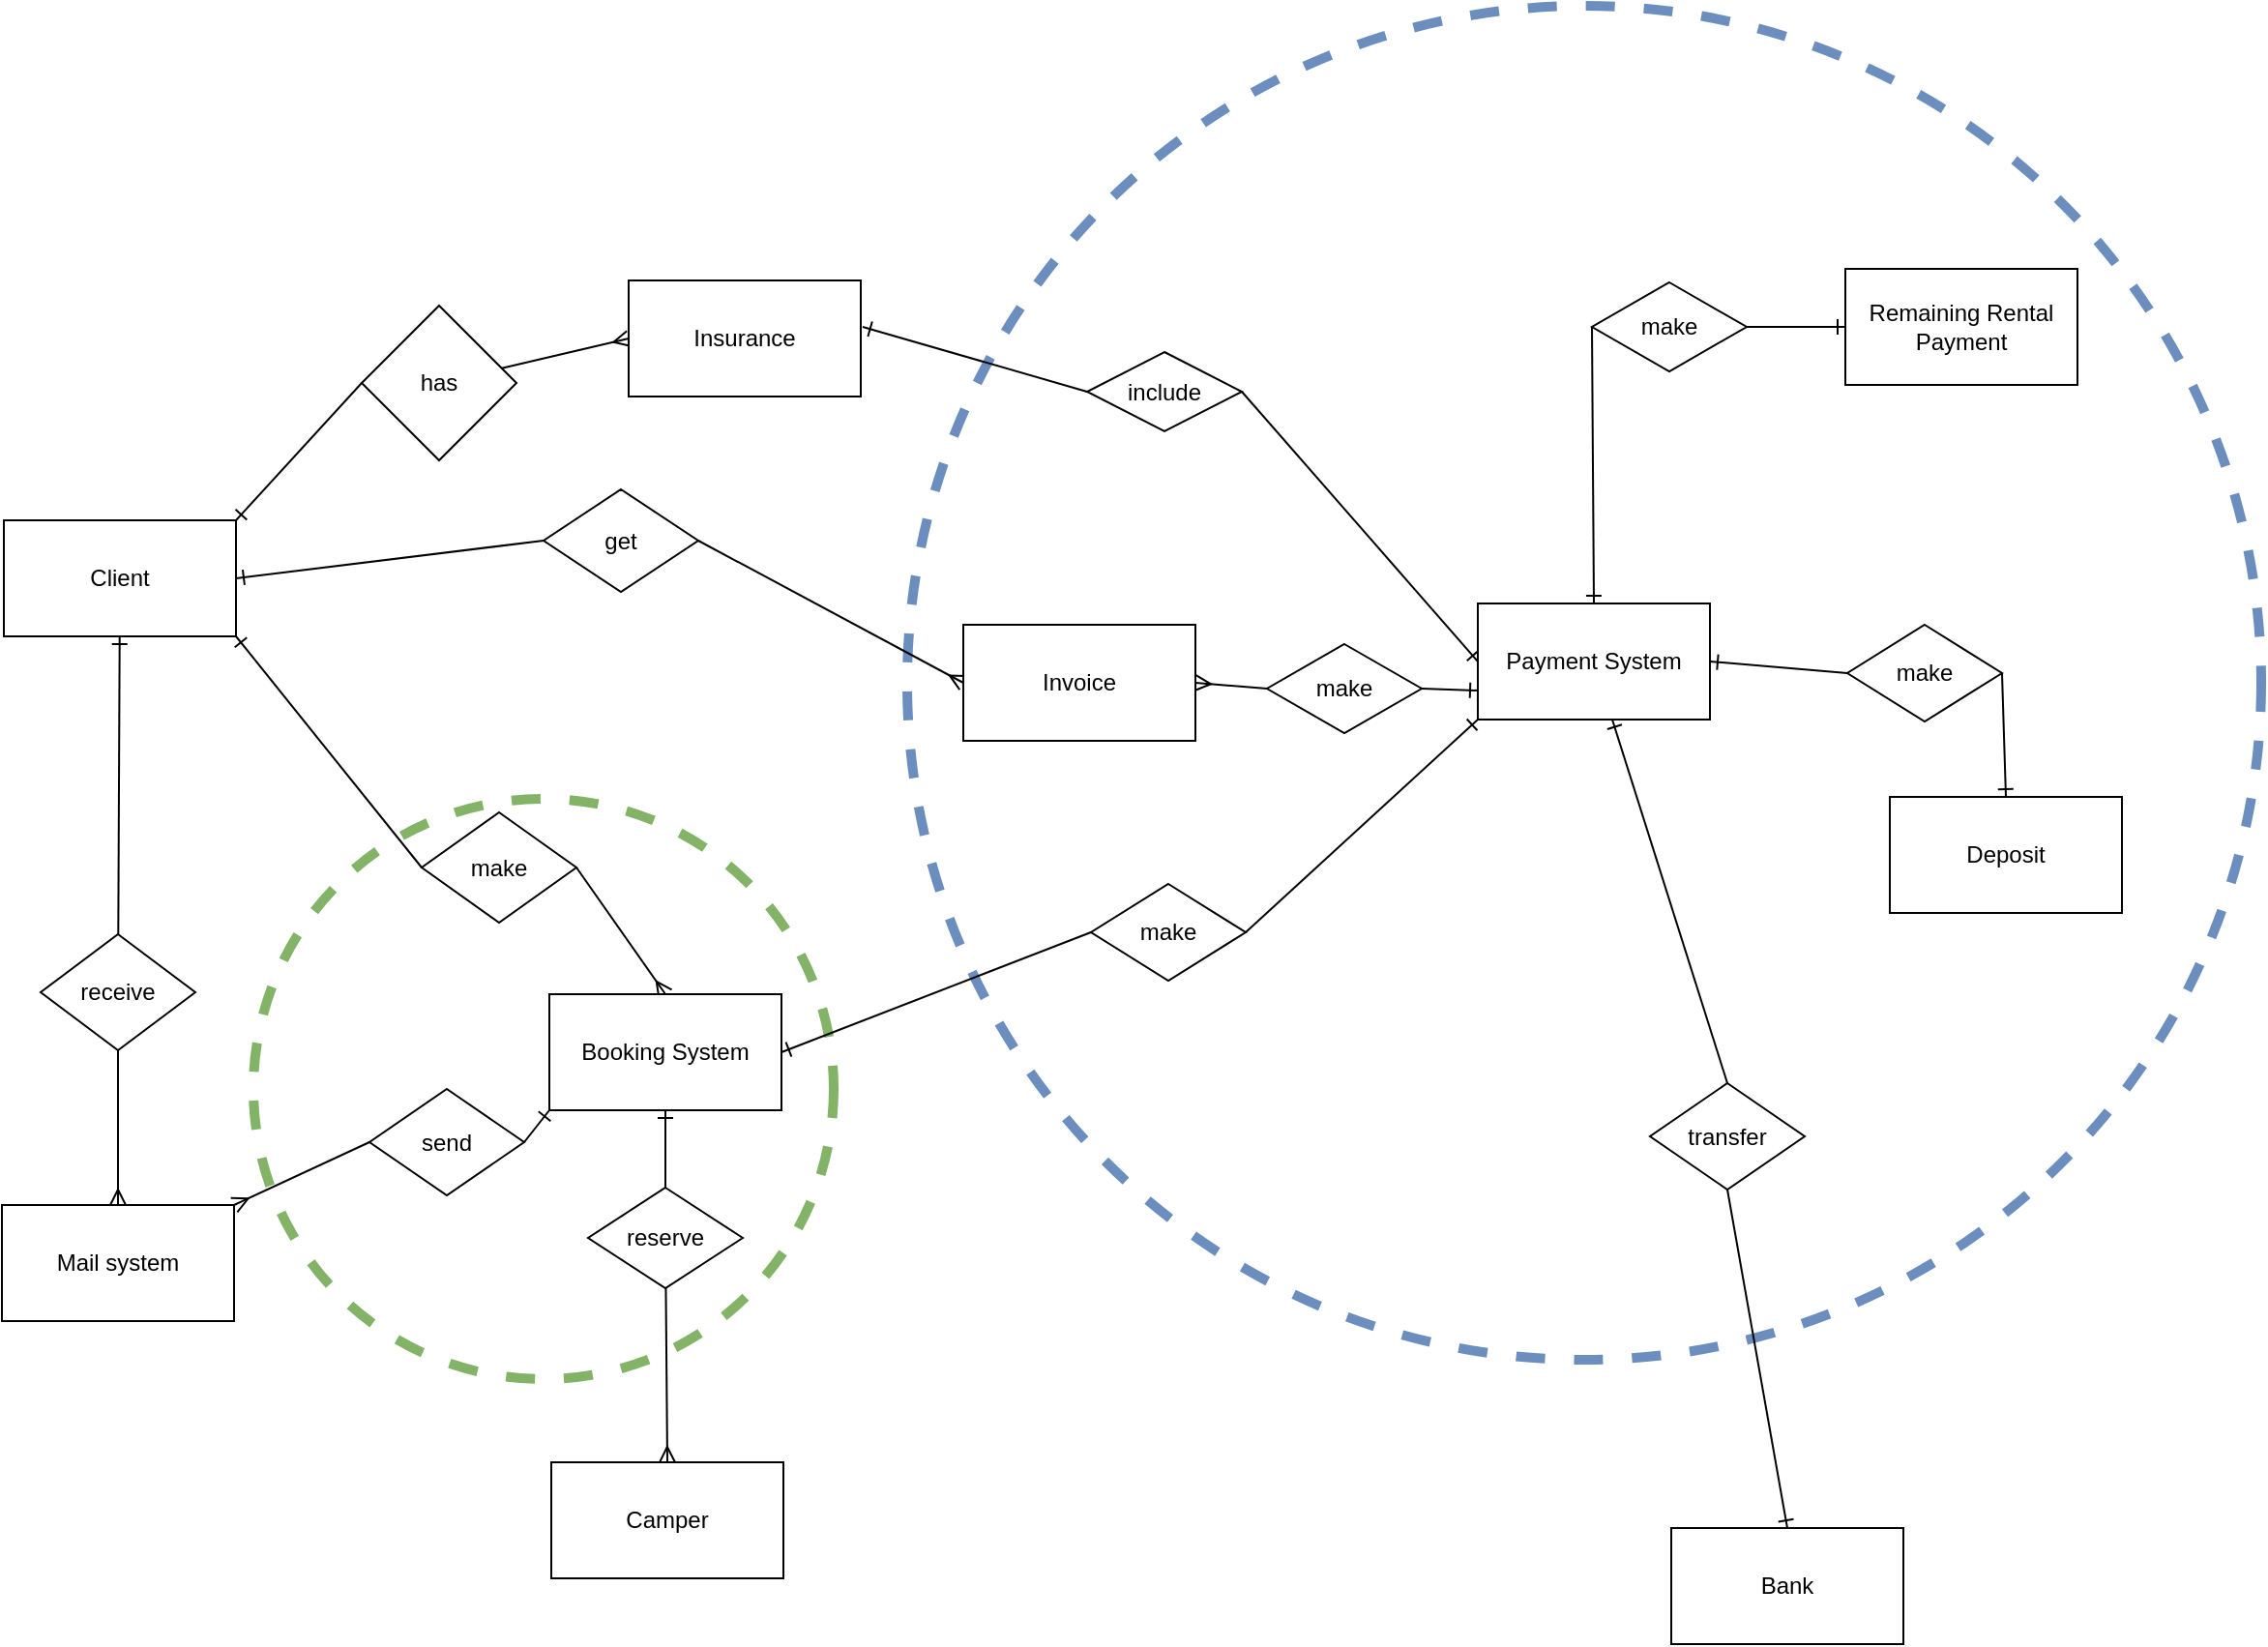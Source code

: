 <mxfile version="13.7.9" type="embed" pages="2"><diagram id="yeD6IXACktP5UXALGS6s" name="ER"><mxGraphModel dx="1158" dy="1937" grid="0" gridSize="10" guides="0" tooltips="1" connect="1" arrows="1" fold="1" page="1" pageScale="1" pageWidth="1920" pageHeight="1200" math="0" shadow="0"><root><mxCell id="pAx6MIiJs9md1RZ7_73a-0"/><mxCell id="pAx6MIiJs9md1RZ7_73a-1" parent="pAx6MIiJs9md1RZ7_73a-0"/><mxCell id="leDvjswxinIUU42oQIF3-1" value="" style="ellipse;whiteSpace=wrap;html=1;aspect=fixed;strokeColor=#6c8ebf;fillColor=none;dashed=1;strokeWidth=5;" parent="pAx6MIiJs9md1RZ7_73a-1" vertex="1"><mxGeometry x="811" y="-1035" width="700" height="700" as="geometry"/></mxCell><mxCell id="leDvjswxinIUU42oQIF3-2" value="" style="ellipse;whiteSpace=wrap;html=1;aspect=fixed;dashed=1;strokeWidth=5;strokeColor=#82b366;fillColor=none;" parent="pAx6MIiJs9md1RZ7_73a-1" vertex="1"><mxGeometry x="473" y="-625" width="300" height="300" as="geometry"/></mxCell><mxCell id="yd_UDoEApeNAMP6L8CoY-0" style="edgeStyle=none;rounded=0;orthogonalLoop=1;jettySize=auto;html=1;entryX=0;entryY=0.5;entryDx=0;entryDy=0;startArrow=ERone;startFill=0;endArrow=none;endFill=0;exitX=1;exitY=1;exitDx=0;exitDy=0;" parent="pAx6MIiJs9md1RZ7_73a-1" source="syMxJS4I7-vvspAqpIxT-1" target="pAx6MIiJs9md1RZ7_73a-3" edge="1"><mxGeometry relative="1" as="geometry"><mxPoint x="421.04" y="-707.96" as="sourcePoint"/></mxGeometry></mxCell><mxCell id="yd_UDoEApeNAMP6L8CoY-1" style="edgeStyle=none;rounded=0;orthogonalLoop=1;jettySize=auto;html=1;entryX=0.5;entryY=0;entryDx=0;entryDy=0;endArrow=ERmany;endFill=0;exitX=1;exitY=0.5;exitDx=0;exitDy=0;" parent="pAx6MIiJs9md1RZ7_73a-1" source="pAx6MIiJs9md1RZ7_73a-3" target="syMxJS4I7-vvspAqpIxT-4" edge="1"><mxGeometry relative="1" as="geometry"><mxPoint x="613" y="-495" as="targetPoint"/></mxGeometry></mxCell><mxCell id="pAx6MIiJs9md1RZ7_73a-3" value="make" style="rhombus;whiteSpace=wrap;html=1;" parent="pAx6MIiJs9md1RZ7_73a-1" vertex="1"><mxGeometry x="560" y="-618" width="80" height="57" as="geometry"/></mxCell><mxCell id="TUiUpgwA9mb-X04-EVIy-0" style="edgeStyle=none;rounded=0;orthogonalLoop=1;jettySize=auto;html=1;entryX=0;entryY=0.5;entryDx=0;entryDy=0;startArrow=ERone;startFill=0;endArrow=none;endFill=0;exitX=1;exitY=0.5;exitDx=0;exitDy=0;" parent="pAx6MIiJs9md1RZ7_73a-1" source="syMxJS4I7-vvspAqpIxT-4" target="Ef_ZK3-HvVP1Qj2Gm39t-0" edge="1"><mxGeometry relative="1" as="geometry"><mxPoint x="731.126" y="-504.918" as="sourcePoint"/></mxGeometry></mxCell><mxCell id="cOnySKGzXaCLTlc3LaJJ-8" value="" style="edgeStyle=none;rounded=0;orthogonalLoop=1;jettySize=auto;html=1;startArrow=ERone;startFill=0;endArrow=none;endFill=0;" parent="pAx6MIiJs9md1RZ7_73a-1" source="syMxJS4I7-vvspAqpIxT-4" target="cOnySKGzXaCLTlc3LaJJ-7" edge="1"><mxGeometry relative="1" as="geometry"><mxPoint x="673" y="-455" as="sourcePoint"/></mxGeometry></mxCell><mxCell id="1bRgtQcLL5dLRBGIEbU9-1" value="" style="edgeStyle=none;rounded=0;orthogonalLoop=1;jettySize=auto;html=1;startArrow=none;startFill=0;endArrow=ERone;endFill=0;entryX=0;entryY=1;entryDx=0;entryDy=0;exitX=1;exitY=0.5;exitDx=0;exitDy=0;" parent="pAx6MIiJs9md1RZ7_73a-1" source="Ef_ZK3-HvVP1Qj2Gm39t-0" target="syMxJS4I7-vvspAqpIxT-8" edge="1"><mxGeometry relative="1" as="geometry"><mxPoint x="1153.255" y="-622.635" as="targetPoint"/></mxGeometry></mxCell><mxCell id="Ef_ZK3-HvVP1Qj2Gm39t-0" value="make" style="rhombus;whiteSpace=wrap;html=1;" parent="pAx6MIiJs9md1RZ7_73a-1" vertex="1"><mxGeometry x="906" y="-581" width="80" height="50" as="geometry"/></mxCell><mxCell id="cOnySKGzXaCLTlc3LaJJ-23" style="rounded=0;orthogonalLoop=1;jettySize=auto;html=1;entryX=0;entryY=0.5;entryDx=0;entryDy=0;startArrow=ERone;startFill=0;endArrow=none;endFill=0;exitX=1;exitY=0;exitDx=0;exitDy=0;" parent="pAx6MIiJs9md1RZ7_73a-1" source="syMxJS4I7-vvspAqpIxT-1" target="cOnySKGzXaCLTlc3LaJJ-14" edge="1"><mxGeometry relative="1" as="geometry"><mxPoint x="425.938" y="-772.939" as="sourcePoint"/></mxGeometry></mxCell><mxCell id="cOnySKGzXaCLTlc3LaJJ-9" value="" style="edgeStyle=none;rounded=0;orthogonalLoop=1;jettySize=auto;html=1;endArrow=ERmany;endFill=0;entryX=0.5;entryY=0;entryDx=0;entryDy=0;" parent="pAx6MIiJs9md1RZ7_73a-1" source="cOnySKGzXaCLTlc3LaJJ-7" target="syMxJS4I7-vvspAqpIxT-3" edge="1"><mxGeometry relative="1" as="geometry"><mxPoint x="673" y="-295" as="targetPoint"/></mxGeometry></mxCell><mxCell id="cOnySKGzXaCLTlc3LaJJ-7" value="reserve" style="rhombus;whiteSpace=wrap;html=1;" parent="pAx6MIiJs9md1RZ7_73a-1" vertex="1"><mxGeometry x="646" y="-424" width="80" height="52" as="geometry"/></mxCell><mxCell id="cOnySKGzXaCLTlc3LaJJ-17" value="" style="edgeStyle=none;rounded=0;orthogonalLoop=1;jettySize=auto;html=1;endArrow=ERmany;endFill=0;entryX=0;entryY=0.5;entryDx=0;entryDy=0;" parent="pAx6MIiJs9md1RZ7_73a-1" source="cOnySKGzXaCLTlc3LaJJ-14" target="syMxJS4I7-vvspAqpIxT-5" edge="1"><mxGeometry relative="1" as="geometry"><mxPoint x="668.499" y="-855.114" as="targetPoint"/></mxGeometry></mxCell><mxCell id="cOnySKGzXaCLTlc3LaJJ-14" value="has" style="rhombus;whiteSpace=wrap;html=1;" parent="pAx6MIiJs9md1RZ7_73a-1" vertex="1"><mxGeometry x="529" y="-880" width="80" height="80" as="geometry"/></mxCell><mxCell id="cOnySKGzXaCLTlc3LaJJ-31" value="" style="edgeStyle=none;rounded=0;orthogonalLoop=1;jettySize=auto;html=1;endArrow=ERone;endFill=0;entryX=0.5;entryY=0;entryDx=0;entryDy=0;exitX=0.5;exitY=1;exitDx=0;exitDy=0;" parent="pAx6MIiJs9md1RZ7_73a-1" source="cOnySKGzXaCLTlc3LaJJ-28" target="syMxJS4I7-vvspAqpIxT-6" edge="1"><mxGeometry relative="1" as="geometry"><mxPoint x="1270.999" y="-258.727" as="targetPoint"/></mxGeometry></mxCell><mxCell id="cOnySKGzXaCLTlc3LaJJ-28" value="transfer" style="rhombus;whiteSpace=wrap;html=1;" parent="pAx6MIiJs9md1RZ7_73a-1" vertex="1"><mxGeometry x="1195" y="-478" width="80" height="55" as="geometry"/></mxCell><mxCell id="cOnySKGzXaCLTlc3LaJJ-34" style="edgeStyle=none;rounded=0;orthogonalLoop=1;jettySize=auto;html=1;entryX=1.008;entryY=0.4;entryDx=0;entryDy=0;endArrow=ERone;endFill=0;startArrow=none;entryPerimeter=0;exitX=0;exitY=0.5;exitDx=0;exitDy=0;" parent="pAx6MIiJs9md1RZ7_73a-1" source="cOnySKGzXaCLTlc3LaJJ-32" target="syMxJS4I7-vvspAqpIxT-5" edge="1"><mxGeometry relative="1" as="geometry"><mxPoint x="787" y="-864" as="targetPoint"/></mxGeometry></mxCell><mxCell id="cOnySKGzXaCLTlc3LaJJ-32" value="include" style="rhombus;whiteSpace=wrap;html=1;" parent="pAx6MIiJs9md1RZ7_73a-1" vertex="1"><mxGeometry x="904" y="-856" width="80" height="41" as="geometry"/></mxCell><mxCell id="1bRgtQcLL5dLRBGIEbU9-3" value="" style="edgeStyle=none;rounded=0;orthogonalLoop=1;jettySize=auto;html=1;startArrow=ERone;startFill=0;endArrow=none;endFill=0;exitX=0.5;exitY=0;exitDx=0;exitDy=0;entryX=0;entryY=0.5;entryDx=0;entryDy=0;" parent="pAx6MIiJs9md1RZ7_73a-1" source="syMxJS4I7-vvspAqpIxT-8" target="1bRgtQcLL5dLRBGIEbU9-2" edge="1"><mxGeometry relative="1" as="geometry"><mxPoint x="1216.93" y="-683.907" as="sourcePoint"/></mxGeometry></mxCell><mxCell id="1bRgtQcLL5dLRBGIEbU9-5" style="edgeStyle=none;rounded=0;orthogonalLoop=1;jettySize=auto;html=1;entryX=1;entryY=0.5;entryDx=0;entryDy=0;startArrow=ERone;startFill=0;endArrow=none;endFill=0;exitX=0;exitY=0.5;exitDx=0;exitDy=0;" parent="pAx6MIiJs9md1RZ7_73a-1" source="syMxJS4I7-vvspAqpIxT-8" target="cOnySKGzXaCLTlc3LaJJ-32" edge="1"><mxGeometry relative="1" as="geometry"><mxPoint x="1155.482" y="-669.423" as="sourcePoint"/></mxGeometry></mxCell><mxCell id="1bRgtQcLL5dLRBGIEbU9-8" value="" style="edgeStyle=none;rounded=0;orthogonalLoop=1;jettySize=auto;html=1;startArrow=ERone;startFill=0;endArrow=none;endFill=0;exitX=1;exitY=0.5;exitDx=0;exitDy=0;entryX=0;entryY=0.5;entryDx=0;entryDy=0;" parent="pAx6MIiJs9md1RZ7_73a-1" source="syMxJS4I7-vvspAqpIxT-8" target="1bRgtQcLL5dLRBGIEbU9-7" edge="1"><mxGeometry relative="1" as="geometry"><mxPoint x="1251.911" y="-621.832" as="sourcePoint"/></mxGeometry></mxCell><mxCell id="1bRgtQcLL5dLRBGIEbU9-12" value="" style="edgeStyle=none;rounded=0;orthogonalLoop=1;jettySize=auto;html=1;startArrow=ERone;startFill=0;endArrow=none;endFill=0;exitX=0;exitY=0.75;exitDx=0;exitDy=0;entryX=1;entryY=0.5;entryDx=0;entryDy=0;" parent="pAx6MIiJs9md1RZ7_73a-1" source="syMxJS4I7-vvspAqpIxT-8" target="1bRgtQcLL5dLRBGIEbU9-11" edge="1"><mxGeometry relative="1" as="geometry"><mxPoint x="1143.267" y="-648.767" as="sourcePoint"/></mxGeometry></mxCell><mxCell id="s3YhKiOlecFoSWtnPtgo-1" style="edgeStyle=none;rounded=0;orthogonalLoop=1;jettySize=auto;html=1;endArrow=none;endFill=0;startArrow=ERone;startFill=0;entryX=0.5;entryY=0;entryDx=0;entryDy=0;" parent="pAx6MIiJs9md1RZ7_73a-1" source="syMxJS4I7-vvspAqpIxT-8" target="cOnySKGzXaCLTlc3LaJJ-28" edge="1"><mxGeometry relative="1" as="geometry"><mxPoint x="1210.026" y="-605.275" as="sourcePoint"/></mxGeometry></mxCell><mxCell id="1bRgtQcLL5dLRBGIEbU9-4" value="" style="edgeStyle=none;rounded=0;orthogonalLoop=1;jettySize=auto;html=1;endArrow=ERone;endFill=0;entryX=0;entryY=0.5;entryDx=0;entryDy=0;exitX=1;exitY=0.5;exitDx=0;exitDy=0;" parent="pAx6MIiJs9md1RZ7_73a-1" source="1bRgtQcLL5dLRBGIEbU9-2" target="syMxJS4I7-vvspAqpIxT-9" edge="1"><mxGeometry relative="1" as="geometry"><mxPoint x="1282.495" y="-828.408" as="targetPoint"/></mxGeometry></mxCell><mxCell id="1bRgtQcLL5dLRBGIEbU9-2" value="make" style="rhombus;whiteSpace=wrap;html=1;" parent="pAx6MIiJs9md1RZ7_73a-1" vertex="1"><mxGeometry x="1165" y="-892" width="80" height="46" as="geometry"/></mxCell><mxCell id="1bRgtQcLL5dLRBGIEbU9-10" value="" style="edgeStyle=none;rounded=0;orthogonalLoop=1;jettySize=auto;html=1;endArrow=ERone;endFill=0;entryX=0.5;entryY=0;entryDx=0;entryDy=0;exitX=1;exitY=0.5;exitDx=0;exitDy=0;" parent="pAx6MIiJs9md1RZ7_73a-1" source="1bRgtQcLL5dLRBGIEbU9-7" target="syMxJS4I7-vvspAqpIxT-10" edge="1"><mxGeometry relative="1" as="geometry"><mxPoint x="1369.989" y="-573.737" as="targetPoint"/></mxGeometry></mxCell><mxCell id="1bRgtQcLL5dLRBGIEbU9-7" value="make" style="rhombus;whiteSpace=wrap;html=1;" parent="pAx6MIiJs9md1RZ7_73a-1" vertex="1"><mxGeometry x="1297" y="-715" width="80" height="50" as="geometry"/></mxCell><mxCell id="1bRgtQcLL5dLRBGIEbU9-14" value="" style="edgeStyle=none;rounded=0;orthogonalLoop=1;jettySize=auto;html=1;startArrow=none;startFill=0;endArrow=ERmany;endFill=0;entryX=1;entryY=0.5;entryDx=0;entryDy=0;exitX=0;exitY=0.5;exitDx=0;exitDy=0;" parent="pAx6MIiJs9md1RZ7_73a-1" source="1bRgtQcLL5dLRBGIEbU9-11" target="syMxJS4I7-vvspAqpIxT-7" edge="1"><mxGeometry relative="1" as="geometry"><mxPoint x="959.141" y="-671.12" as="targetPoint"/></mxGeometry></mxCell><mxCell id="1bRgtQcLL5dLRBGIEbU9-11" value="make" style="rhombus;whiteSpace=wrap;html=1;" parent="pAx6MIiJs9md1RZ7_73a-1" vertex="1"><mxGeometry x="997" y="-705" width="80" height="46" as="geometry"/></mxCell><mxCell id="1bRgtQcLL5dLRBGIEbU9-31" value="" style="edgeStyle=none;rounded=0;orthogonalLoop=1;jettySize=auto;html=1;startArrow=ERmany;startFill=0;endArrow=none;endFill=0;exitX=0;exitY=0.5;exitDx=0;exitDy=0;entryX=1;entryY=0.5;entryDx=0;entryDy=0;" parent="pAx6MIiJs9md1RZ7_73a-1" source="syMxJS4I7-vvspAqpIxT-7" target="1bRgtQcLL5dLRBGIEbU9-30" edge="1"><mxGeometry relative="1" as="geometry"><mxPoint x="845.301" y="-695.871" as="sourcePoint"/></mxGeometry></mxCell><mxCell id="1bRgtQcLL5dLRBGIEbU9-18" value="" style="edgeStyle=none;rounded=0;orthogonalLoop=1;jettySize=auto;html=1;startArrow=none;startFill=0;endArrow=ERmany;endFill=0;entryX=1;entryY=0;entryDx=0;entryDy=0;exitX=0;exitY=0.5;exitDx=0;exitDy=0;" parent="pAx6MIiJs9md1RZ7_73a-1" source="1bRgtQcLL5dLRBGIEbU9-15" target="syMxJS4I7-vvspAqpIxT-2" edge="1"><mxGeometry relative="1" as="geometry"><mxPoint x="460.674" y="-394.154" as="targetPoint"/></mxGeometry></mxCell><mxCell id="1bRgtQcLL5dLRBGIEbU9-28" style="rounded=0;orthogonalLoop=1;jettySize=auto;html=1;startArrow=none;startFill=0;endArrow=ERone;endFill=0;entryX=0;entryY=1;entryDx=0;entryDy=0;exitX=1;exitY=0.5;exitDx=0;exitDy=0;" parent="pAx6MIiJs9md1RZ7_73a-1" source="1bRgtQcLL5dLRBGIEbU9-15" target="syMxJS4I7-vvspAqpIxT-4" edge="1"><mxGeometry relative="1" as="geometry"><mxPoint x="628.402" y="-468.241" as="targetPoint"/></mxGeometry></mxCell><mxCell id="1bRgtQcLL5dLRBGIEbU9-15" value="send" style="rhombus;whiteSpace=wrap;html=1;" parent="pAx6MIiJs9md1RZ7_73a-1" vertex="1"><mxGeometry x="533" y="-475" width="80" height="55" as="geometry"/></mxCell><mxCell id="1bRgtQcLL5dLRBGIEbU9-34" value="" style="edgeStyle=none;rounded=0;orthogonalLoop=1;jettySize=auto;html=1;startArrow=ERmany;startFill=0;endArrow=none;endFill=0;exitX=0.5;exitY=0;exitDx=0;exitDy=0;" parent="pAx6MIiJs9md1RZ7_73a-1" source="syMxJS4I7-vvspAqpIxT-2" target="1bRgtQcLL5dLRBGIEbU9-33" edge="1"><mxGeometry relative="1" as="geometry"><mxPoint x="406.667" y="-414.99" as="sourcePoint"/></mxGeometry></mxCell><mxCell id="1bRgtQcLL5dLRBGIEbU9-32" style="edgeStyle=none;rounded=0;orthogonalLoop=1;jettySize=auto;html=1;startArrow=none;startFill=0;endArrow=ERone;endFill=0;entryX=1;entryY=0.5;entryDx=0;entryDy=0;exitX=0;exitY=0.5;exitDx=0;exitDy=0;" parent="pAx6MIiJs9md1RZ7_73a-1" source="1bRgtQcLL5dLRBGIEbU9-30" target="syMxJS4I7-vvspAqpIxT-1" edge="1"><mxGeometry relative="1" as="geometry"><mxPoint x="443" y="-745" as="targetPoint"/></mxGeometry></mxCell><mxCell id="1bRgtQcLL5dLRBGIEbU9-30" value="get" style="rhombus;whiteSpace=wrap;html=1;" parent="pAx6MIiJs9md1RZ7_73a-1" vertex="1"><mxGeometry x="623" y="-785" width="80" height="53" as="geometry"/></mxCell><mxCell id="1bRgtQcLL5dLRBGIEbU9-35" value="" style="edgeStyle=none;rounded=0;orthogonalLoop=1;jettySize=auto;html=1;startArrow=none;startFill=0;endArrow=ERone;endFill=0;" parent="pAx6MIiJs9md1RZ7_73a-1" source="1bRgtQcLL5dLRBGIEbU9-33" target="syMxJS4I7-vvspAqpIxT-1" edge="1"><mxGeometry relative="1" as="geometry"><mxPoint x="383" y="-717" as="targetPoint"/></mxGeometry></mxCell><mxCell id="1bRgtQcLL5dLRBGIEbU9-33" value="receive" style="rhombus;whiteSpace=wrap;html=1;" parent="pAx6MIiJs9md1RZ7_73a-1" vertex="1"><mxGeometry x="363" y="-555" width="80" height="60" as="geometry"/></mxCell><object label="Client" id="syMxJS4I7-vvspAqpIxT-1"><mxCell style="rounded=0;whiteSpace=wrap;html=1;" parent="pAx6MIiJs9md1RZ7_73a-1" vertex="1"><mxGeometry x="344" y="-769" width="120" height="60" as="geometry"/></mxCell></object><mxCell id="syMxJS4I7-vvspAqpIxT-2" value="Mail system" style="rounded=0;whiteSpace=wrap;html=1;" parent="pAx6MIiJs9md1RZ7_73a-1" vertex="1"><mxGeometry x="343" y="-415" width="120" height="60" as="geometry"/></mxCell><mxCell id="syMxJS4I7-vvspAqpIxT-3" value="Camper" style="rounded=0;whiteSpace=wrap;html=1;" parent="pAx6MIiJs9md1RZ7_73a-1" vertex="1"><mxGeometry x="627" y="-282" width="120" height="60" as="geometry"/></mxCell><mxCell id="syMxJS4I7-vvspAqpIxT-4" value="Booking System" style="rounded=0;whiteSpace=wrap;html=1;" parent="pAx6MIiJs9md1RZ7_73a-1" vertex="1"><mxGeometry x="626" y="-524" width="120" height="60" as="geometry"/></mxCell><object label="Insurance" id="syMxJS4I7-vvspAqpIxT-5"><mxCell style="rounded=0;whiteSpace=wrap;html=1;" parent="pAx6MIiJs9md1RZ7_73a-1" vertex="1"><mxGeometry x="667" y="-893" width="120" height="60" as="geometry"/></mxCell></object><mxCell id="syMxJS4I7-vvspAqpIxT-6" value="Bank" style="rounded=0;whiteSpace=wrap;html=1;" parent="pAx6MIiJs9md1RZ7_73a-1" vertex="1"><mxGeometry x="1206" y="-248" width="120" height="60" as="geometry"/></mxCell><object label="Invoice" id="syMxJS4I7-vvspAqpIxT-7"><mxCell style="rounded=0;whiteSpace=wrap;html=1;" parent="pAx6MIiJs9md1RZ7_73a-1" vertex="1"><mxGeometry x="840" y="-715" width="120" height="60" as="geometry"/></mxCell></object><object label="Payment System" id="syMxJS4I7-vvspAqpIxT-8"><mxCell style="rounded=0;whiteSpace=wrap;html=1;" parent="pAx6MIiJs9md1RZ7_73a-1" vertex="1"><mxGeometry x="1106" y="-726" width="120" height="60" as="geometry"/></mxCell></object><object label="Remaining Rental Payment" id="syMxJS4I7-vvspAqpIxT-9"><mxCell style="rounded=0;whiteSpace=wrap;html=1;" parent="pAx6MIiJs9md1RZ7_73a-1" vertex="1"><mxGeometry x="1296" y="-899" width="120" height="60" as="geometry"/></mxCell></object><object label="Deposit" id="syMxJS4I7-vvspAqpIxT-10"><mxCell style="rounded=0;whiteSpace=wrap;html=1;" parent="pAx6MIiJs9md1RZ7_73a-1" vertex="1"><mxGeometry x="1319" y="-626" width="120" height="60" as="geometry"/></mxCell></object></root></mxGraphModel></diagram><diagram id="9d_klUTXLUOu3BCq4yir" name="DFD"><mxGraphModel dx="1654" dy="1053" grid="0" gridSize="10" guides="1" tooltips="1" connect="1" arrows="1" fold="1" page="1" pageScale="1" pageWidth="1920" pageHeight="1200" background="none" math="0" shadow="0"><root><mxCell id="naTk8dxkhstcDBfvugFQ-0"/><mxCell id="naTk8dxkhstcDBfvugFQ-1" parent="naTk8dxkhstcDBfvugFQ-0"/><mxCell id="naTk8dxkhstcDBfvugFQ-2" value="Client" style="whiteSpace=wrap;html=1;align=center;" parent="naTk8dxkhstcDBfvugFQ-1" vertex="1"><mxGeometry x="359" y="543" width="100" height="40" as="geometry"/></mxCell><mxCell id="qdXLwN7kWDn_XrWOO20H-0" value="Call" style="shape=rhombus;perimeter=rhombusPerimeter;whiteSpace=wrap;html=1;align=center;" parent="naTk8dxkhstcDBfvugFQ-1" vertex="1"><mxGeometry x="511" y="399" width="128" height="61" as="geometry"/></mxCell><mxCell id="qdXLwN7kWDn_XrWOO20H-1" value="Booking System" style="whiteSpace=wrap;html=1;align=center;" parent="naTk8dxkhstcDBfvugFQ-1" vertex="1"><mxGeometry x="957" y="541" width="100" height="40" as="geometry"/></mxCell><mxCell id="m6Q_56QhlxDd4Ysdz_UT-0" value="Payment System" style="whiteSpace=wrap;html=1;align=center;" parent="naTk8dxkhstcDBfvugFQ-1" vertex="1"><mxGeometry x="1429" y="541" width="100" height="40" as="geometry"/></mxCell><mxCell id="m6Q_56QhlxDd4Ysdz_UT-1" value="Mail system" style="rounded=1;arcSize=10;whiteSpace=wrap;html=1;align=center;" parent="naTk8dxkhstcDBfvugFQ-1" vertex="1"><mxGeometry x="957" y="826" width="100" height="40" as="geometry"/></mxCell><mxCell id="HvD2XSz_hWFU3w3OMwRd-0" value="Bank" style="rounded=1;arcSize=10;whiteSpace=wrap;html=1;align=center;" parent="naTk8dxkhstcDBfvugFQ-1" vertex="1"><mxGeometry x="1429" y="824" width="100" height="40" as="geometry"/></mxCell><mxCell id="1SJk67D8mj_7TzBBk6_4-0" value="Camper" style="rounded=1;arcSize=10;whiteSpace=wrap;html=1;align=center;" parent="naTk8dxkhstcDBfvugFQ-1" vertex="1"><mxGeometry x="957" y="259" width="100" height="40" as="geometry"/></mxCell><mxCell id="KrP8jmIJkwH9VBC8B75A-1" value="Website" style="whiteSpace=wrap;html=1;align=center;" parent="naTk8dxkhstcDBfvugFQ-1" vertex="1"><mxGeometry x="771" y="680" width="100" height="40" as="geometry"/></mxCell><mxCell id="KrP8jmIJkwH9VBC8B75A-2" value="Administrator" style="whiteSpace=wrap;html=1;align=center;" parent="naTk8dxkhstcDBfvugFQ-1" vertex="1"><mxGeometry x="771" y="410" width="100" height="40" as="geometry"/></mxCell><mxCell id="KrP8jmIJkwH9VBC8B75A-4" value="" style="endArrow=none;html=1;rounded=0;exitX=0;exitY=0.5;exitDx=0;exitDy=0;entryX=1;entryY=0;entryDx=0;entryDy=0;" parent="naTk8dxkhstcDBfvugFQ-1" source="qdXLwN7kWDn_XrWOO20H-0" target="naTk8dxkhstcDBfvugFQ-2" edge="1"><mxGeometry relative="1" as="geometry"><mxPoint x="533" y="479" as="sourcePoint"/><mxPoint x="711" y="465" as="targetPoint"/></mxGeometry></mxCell><mxCell id="KrP8jmIJkwH9VBC8B75A-5" value="N" style="resizable=0;html=1;align=right;verticalAlign=bottom;" parent="KrP8jmIJkwH9VBC8B75A-4" connectable="0" vertex="1"><mxGeometry x="1" relative="1" as="geometry"/></mxCell><mxCell id="KrP8jmIJkwH9VBC8B75A-6" value="" style="endArrow=none;html=1;rounded=0;entryX=0;entryY=0.5;entryDx=0;entryDy=0;exitX=1;exitY=0.5;exitDx=0;exitDy=0;" parent="naTk8dxkhstcDBfvugFQ-1" source="qdXLwN7kWDn_XrWOO20H-0" target="KrP8jmIJkwH9VBC8B75A-2" edge="1"><mxGeometry relative="1" as="geometry"><mxPoint x="636" y="489" as="sourcePoint"/><mxPoint x="796" y="489" as="targetPoint"/></mxGeometry></mxCell><mxCell id="KrP8jmIJkwH9VBC8B75A-7" value="1" style="resizable=0;html=1;align=right;verticalAlign=bottom;" parent="KrP8jmIJkwH9VBC8B75A-6" connectable="0" vertex="1"><mxGeometry x="1" relative="1" as="geometry"/></mxCell><mxCell id="KrP8jmIJkwH9VBC8B75A-8" value="Gothough" style="shape=rhombus;perimeter=rhombusPerimeter;whiteSpace=wrap;html=1;align=center;" parent="naTk8dxkhstcDBfvugFQ-1" vertex="1"><mxGeometry x="515" y="668" width="120" height="60" as="geometry"/></mxCell><mxCell id="KrP8jmIJkwH9VBC8B75A-10" value="" style="endArrow=none;html=1;rounded=0;entryX=1;entryY=1;entryDx=0;entryDy=0;exitX=0;exitY=0.5;exitDx=0;exitDy=0;" parent="naTk8dxkhstcDBfvugFQ-1" source="KrP8jmIJkwH9VBC8B75A-8" target="naTk8dxkhstcDBfvugFQ-2" edge="1"><mxGeometry relative="1" as="geometry"><mxPoint x="344" y="688" as="sourcePoint"/><mxPoint x="504" y="688" as="targetPoint"/></mxGeometry></mxCell><mxCell id="KrP8jmIJkwH9VBC8B75A-11" value="N" style="resizable=0;html=1;align=right;verticalAlign=bottom;" parent="KrP8jmIJkwH9VBC8B75A-10" connectable="0" vertex="1"><mxGeometry x="1" relative="1" as="geometry"/></mxCell><mxCell id="KrP8jmIJkwH9VBC8B75A-16" value="" style="endArrow=none;html=1;rounded=0;entryX=0;entryY=0.5;entryDx=0;entryDy=0;exitX=1;exitY=0.5;exitDx=0;exitDy=0;" parent="naTk8dxkhstcDBfvugFQ-1" source="KrP8jmIJkwH9VBC8B75A-8" target="KrP8jmIJkwH9VBC8B75A-1" edge="1"><mxGeometry relative="1" as="geometry"><mxPoint x="330" y="721" as="sourcePoint"/><mxPoint x="490" y="721" as="targetPoint"/></mxGeometry></mxCell><mxCell id="KrP8jmIJkwH9VBC8B75A-17" value="1" style="resizable=0;html=1;align=right;verticalAlign=bottom;" parent="KrP8jmIJkwH9VBC8B75A-16" connectable="0" vertex="1"><mxGeometry x="1" relative="1" as="geometry"/></mxCell><mxCell id="KrP8jmIJkwH9VBC8B75A-19" value="ordering" style="shape=rhombus;perimeter=rhombusPerimeter;whiteSpace=wrap;html=1;align=center;" parent="naTk8dxkhstcDBfvugFQ-1" vertex="1"><mxGeometry x="761" y="533" width="120" height="60" as="geometry"/></mxCell><mxCell id="KrP8jmIJkwH9VBC8B75A-20" value="make" style="shape=rhombus;perimeter=rhombusPerimeter;whiteSpace=wrap;html=1;align=center;" parent="naTk8dxkhstcDBfvugFQ-1" vertex="1"><mxGeometry x="1189" y="533" width="120" height="60" as="geometry"/></mxCell><mxCell id="KrP8jmIJkwH9VBC8B75A-21" value="send" style="shape=rhombus;perimeter=rhombusPerimeter;whiteSpace=wrap;html=1;align=center;" parent="naTk8dxkhstcDBfvugFQ-1" vertex="1"><mxGeometry x="947" y="670" width="120" height="60" as="geometry"/></mxCell><mxCell id="KrP8jmIJkwH9VBC8B75A-22" value="reserve" style="shape=rhombus;perimeter=rhombusPerimeter;whiteSpace=wrap;html=1;align=center;" parent="naTk8dxkhstcDBfvugFQ-1" vertex="1"><mxGeometry x="947" y="400" width="120" height="60" as="geometry"/></mxCell><mxCell id="KrP8jmIJkwH9VBC8B75A-23" value="transfer" style="shape=rhombus;perimeter=rhombusPerimeter;whiteSpace=wrap;html=1;align=center;" parent="naTk8dxkhstcDBfvugFQ-1" vertex="1"><mxGeometry x="1419" y="670" width="120" height="60" as="geometry"/></mxCell><mxCell id="Lk-EfNBI6NN3G-TJInDs-0" value="" style="endArrow=none;html=1;rounded=0;entryX=0.5;entryY=1;entryDx=0;entryDy=0;exitX=0.5;exitY=0;exitDx=0;exitDy=0;" parent="naTk8dxkhstcDBfvugFQ-1" source="KrP8jmIJkwH9VBC8B75A-19" target="KrP8jmIJkwH9VBC8B75A-2" edge="1"><mxGeometry relative="1" as="geometry"><mxPoint x="696" y="358" as="sourcePoint"/><mxPoint x="856" y="368" as="targetPoint"/></mxGeometry></mxCell><mxCell id="Lk-EfNBI6NN3G-TJInDs-1" value="1" style="resizable=0;html=1;align=right;verticalAlign=bottom;" parent="Lk-EfNBI6NN3G-TJInDs-0" connectable="0" vertex="1"><mxGeometry x="1" relative="1" as="geometry"/></mxCell><mxCell id="Lk-EfNBI6NN3G-TJInDs-4" value="" style="endArrow=none;html=1;rounded=0;entryX=0.5;entryY=0;entryDx=0;entryDy=0;exitX=0.5;exitY=1;exitDx=0;exitDy=0;" parent="naTk8dxkhstcDBfvugFQ-1" source="KrP8jmIJkwH9VBC8B75A-19" target="KrP8jmIJkwH9VBC8B75A-1" edge="1"><mxGeometry relative="1" as="geometry"><mxPoint x="790" y="655" as="sourcePoint"/><mxPoint x="1038" y="548" as="targetPoint"/></mxGeometry></mxCell><mxCell id="Lk-EfNBI6NN3G-TJInDs-5" value="1" style="resizable=0;html=1;align=right;verticalAlign=bottom;" parent="Lk-EfNBI6NN3G-TJInDs-4" connectable="0" vertex="1"><mxGeometry x="1" relative="1" as="geometry"/></mxCell><mxCell id="4JyVLTvLp4-12FHYrqoZ-0" value="" style="endArrow=none;html=1;rounded=0;exitX=1;exitY=0.5;exitDx=0;exitDy=0;entryX=0;entryY=0.5;entryDx=0;entryDy=0;" parent="naTk8dxkhstcDBfvugFQ-1" source="KrP8jmIJkwH9VBC8B75A-19" target="qdXLwN7kWDn_XrWOO20H-1" edge="1"><mxGeometry relative="1" as="geometry"><mxPoint x="929" y="548" as="sourcePoint"/><mxPoint x="1089" y="548" as="targetPoint"/></mxGeometry></mxCell><mxCell id="4JyVLTvLp4-12FHYrqoZ-1" value="1" style="resizable=0;html=1;align=right;verticalAlign=bottom;" parent="4JyVLTvLp4-12FHYrqoZ-0" connectable="0" vertex="1"><mxGeometry x="1" relative="1" as="geometry"/></mxCell><mxCell id="h6ha9gBWY-zZyRyt2amD-0" value="receive" style="shape=rhombus;perimeter=rhombusPerimeter;whiteSpace=wrap;html=1;align=center;" parent="naTk8dxkhstcDBfvugFQ-1" vertex="1"><mxGeometry x="349" y="816" width="120" height="60" as="geometry"/></mxCell><mxCell id="vDt_LiIIh_gg9hfc9aPZ-0" value="" style="endArrow=none;html=1;rounded=0;entryX=0;entryY=0.5;entryDx=0;entryDy=0;exitX=1;exitY=0.5;exitDx=0;exitDy=0;" parent="naTk8dxkhstcDBfvugFQ-1" source="h6ha9gBWY-zZyRyt2amD-0" target="m6Q_56QhlxDd4Ysdz_UT-1" edge="1"><mxGeometry relative="1" as="geometry"><mxPoint x="929" y="605" as="sourcePoint"/><mxPoint x="1089" y="605" as="targetPoint"/></mxGeometry></mxCell><mxCell id="vDt_LiIIh_gg9hfc9aPZ-1" value="1" style="resizable=0;html=1;align=right;verticalAlign=bottom;" parent="vDt_LiIIh_gg9hfc9aPZ-0" connectable="0" vertex="1"><mxGeometry x="1" relative="1" as="geometry"/></mxCell><mxCell id="vDt_LiIIh_gg9hfc9aPZ-2" value="" style="endArrow=none;html=1;rounded=0;entryX=0.5;entryY=1;entryDx=0;entryDy=0;exitX=0.5;exitY=0;exitDx=0;exitDy=0;" parent="naTk8dxkhstcDBfvugFQ-1" source="h6ha9gBWY-zZyRyt2amD-0" target="naTk8dxkhstcDBfvugFQ-2" edge="1"><mxGeometry relative="1" as="geometry"><mxPoint x="929" y="605" as="sourcePoint"/><mxPoint x="1089" y="605" as="targetPoint"/></mxGeometry></mxCell><mxCell id="vDt_LiIIh_gg9hfc9aPZ-3" value="1" style="resizable=0;html=1;align=right;verticalAlign=bottom;" parent="vDt_LiIIh_gg9hfc9aPZ-2" connectable="0" vertex="1"><mxGeometry x="1" relative="1" as="geometry"/></mxCell><mxCell id="nXE7gl282daDR1Puksu8-0" value="" style="endArrow=none;html=1;rounded=0;entryX=0.5;entryY=0;entryDx=0;entryDy=0;" parent="naTk8dxkhstcDBfvugFQ-1" source="KrP8jmIJkwH9VBC8B75A-22" target="qdXLwN7kWDn_XrWOO20H-1" edge="1"><mxGeometry relative="1" as="geometry"><mxPoint x="1007" y="461" as="sourcePoint"/><mxPoint x="1089" y="605" as="targetPoint"/></mxGeometry></mxCell><mxCell id="nXE7gl282daDR1Puksu8-1" value="1" style="resizable=0;html=1;align=right;verticalAlign=bottom;" parent="nXE7gl282daDR1Puksu8-0" connectable="0" vertex="1"><mxGeometry x="1" relative="1" as="geometry"/></mxCell><mxCell id="nXE7gl282daDR1Puksu8-2" value="" style="endArrow=none;html=1;rounded=0;entryX=0.5;entryY=1;entryDx=0;entryDy=0;exitX=0.5;exitY=0;exitDx=0;exitDy=0;" parent="naTk8dxkhstcDBfvugFQ-1" source="KrP8jmIJkwH9VBC8B75A-22" target="1SJk67D8mj_7TzBBk6_4-0" edge="1"><mxGeometry relative="1" as="geometry"><mxPoint x="929" y="605" as="sourcePoint"/><mxPoint x="1089" y="605" as="targetPoint"/></mxGeometry></mxCell><mxCell id="nXE7gl282daDR1Puksu8-3" value="N" style="resizable=0;html=1;align=right;verticalAlign=bottom;" parent="nXE7gl282daDR1Puksu8-2" connectable="0" vertex="1"><mxGeometry x="1" relative="1" as="geometry"/></mxCell><mxCell id="hFnEMzX5ZMJCnUyrxiKX-0" value="" style="endArrow=none;html=1;rounded=0;entryX=0.5;entryY=1;entryDx=0;entryDy=0;exitX=0.5;exitY=0;exitDx=0;exitDy=0;" parent="naTk8dxkhstcDBfvugFQ-1" source="KrP8jmIJkwH9VBC8B75A-21" target="qdXLwN7kWDn_XrWOO20H-1" edge="1"><mxGeometry relative="1" as="geometry"><mxPoint x="929" y="605" as="sourcePoint"/><mxPoint x="1089" y="605" as="targetPoint"/></mxGeometry></mxCell><mxCell id="hFnEMzX5ZMJCnUyrxiKX-1" value="1" style="resizable=0;html=1;align=right;verticalAlign=bottom;" parent="hFnEMzX5ZMJCnUyrxiKX-0" connectable="0" vertex="1"><mxGeometry x="1" relative="1" as="geometry"/></mxCell><mxCell id="hFnEMzX5ZMJCnUyrxiKX-2" value="" style="endArrow=none;html=1;rounded=0;exitX=0.5;exitY=1;exitDx=0;exitDy=0;entryX=0.5;entryY=0;entryDx=0;entryDy=0;" parent="naTk8dxkhstcDBfvugFQ-1" source="KrP8jmIJkwH9VBC8B75A-21" target="m6Q_56QhlxDd4Ysdz_UT-1" edge="1"><mxGeometry relative="1" as="geometry"><mxPoint x="929" y="605" as="sourcePoint"/><mxPoint x="1089" y="605" as="targetPoint"/></mxGeometry></mxCell><mxCell id="hFnEMzX5ZMJCnUyrxiKX-3" value="N" style="resizable=0;html=1;align=right;verticalAlign=bottom;" parent="hFnEMzX5ZMJCnUyrxiKX-2" connectable="0" vertex="1"><mxGeometry x="1" relative="1" as="geometry"/></mxCell><mxCell id="r7CXm_BpLcPksp6SXm2W-0" value="" style="endArrow=none;html=1;rounded=0;entryX=1;entryY=0.5;entryDx=0;entryDy=0;exitX=0;exitY=0.5;exitDx=0;exitDy=0;" parent="naTk8dxkhstcDBfvugFQ-1" source="KrP8jmIJkwH9VBC8B75A-20" target="qdXLwN7kWDn_XrWOO20H-1" edge="1"><mxGeometry relative="1" as="geometry"><mxPoint x="929" y="605" as="sourcePoint"/><mxPoint x="1089" y="605" as="targetPoint"/></mxGeometry></mxCell><mxCell id="r7CXm_BpLcPksp6SXm2W-1" value="1" style="resizable=0;html=1;align=right;verticalAlign=bottom;" parent="r7CXm_BpLcPksp6SXm2W-0" connectable="0" vertex="1"><mxGeometry x="1" relative="1" as="geometry"/></mxCell><mxCell id="r7CXm_BpLcPksp6SXm2W-2" value="" style="endArrow=none;html=1;rounded=0;entryX=0;entryY=0.5;entryDx=0;entryDy=0;exitX=1;exitY=0.5;exitDx=0;exitDy=0;" parent="naTk8dxkhstcDBfvugFQ-1" source="KrP8jmIJkwH9VBC8B75A-20" target="m6Q_56QhlxDd4Ysdz_UT-0" edge="1"><mxGeometry relative="1" as="geometry"><mxPoint x="929" y="605" as="sourcePoint"/><mxPoint x="1089" y="605" as="targetPoint"/></mxGeometry></mxCell><mxCell id="r7CXm_BpLcPksp6SXm2W-3" value="1" style="resizable=0;html=1;align=right;verticalAlign=bottom;" parent="r7CXm_BpLcPksp6SXm2W-2" connectable="0" vertex="1"><mxGeometry x="1" relative="1" as="geometry"/></mxCell><mxCell id="rif7PmA8PnyXATn93ZRy-4" value="" style="endArrow=none;html=1;rounded=0;exitX=0.5;exitY=1;exitDx=0;exitDy=0;entryX=0.5;entryY=0;entryDx=0;entryDy=0;" parent="naTk8dxkhstcDBfvugFQ-1" source="KrP8jmIJkwH9VBC8B75A-23" target="HvD2XSz_hWFU3w3OMwRd-0" edge="1"><mxGeometry relative="1" as="geometry"><mxPoint x="1434" y="780" as="sourcePoint"/><mxPoint x="1594" y="780" as="targetPoint"/></mxGeometry></mxCell><mxCell id="rif7PmA8PnyXATn93ZRy-5" value="1" style="resizable=0;html=1;align=right;verticalAlign=bottom;" parent="rif7PmA8PnyXATn93ZRy-4" connectable="0" vertex="1"><mxGeometry x="1" relative="1" as="geometry"/></mxCell><mxCell id="rif7PmA8PnyXATn93ZRy-6" value="" style="endArrow=none;html=1;rounded=0;entryX=0.5;entryY=1;entryDx=0;entryDy=0;exitX=0.5;exitY=0;exitDx=0;exitDy=0;" parent="naTk8dxkhstcDBfvugFQ-1" source="KrP8jmIJkwH9VBC8B75A-23" target="m6Q_56QhlxDd4Ysdz_UT-0" edge="1"><mxGeometry relative="1" as="geometry"><mxPoint x="1282" y="640" as="sourcePoint"/><mxPoint x="1442" y="640" as="targetPoint"/></mxGeometry></mxCell><mxCell id="rif7PmA8PnyXATn93ZRy-7" value="1" style="resizable=0;html=1;align=right;verticalAlign=bottom;" parent="rif7PmA8PnyXATn93ZRy-6" connectable="0" vertex="1"><mxGeometry x="1" relative="1" as="geometry"/></mxCell><mxCell id="iz5j9rZ5zO0iGmbEDC9z-2" value="ClientID" style="ellipse;whiteSpace=wrap;html=1;" parent="naTk8dxkhstcDBfvugFQ-1" vertex="1"><mxGeometry x="355" y="413" width="61" height="47" as="geometry"/></mxCell><mxCell id="iz5j9rZ5zO0iGmbEDC9z-5" value="Name" style="ellipse;whiteSpace=wrap;html=1;" parent="naTk8dxkhstcDBfvugFQ-1" vertex="1"><mxGeometry x="268" y="428" width="61" height="47" as="geometry"/></mxCell><mxCell id="iz5j9rZ5zO0iGmbEDC9z-7" value="PhoneNo" style="ellipse;whiteSpace=wrap;html=1;" parent="naTk8dxkhstcDBfvugFQ-1" vertex="1"><mxGeometry x="250" y="617" width="61" height="47" as="geometry"/></mxCell><mxCell id="iz5j9rZ5zO0iGmbEDC9z-9" value="DriveLicense" style="ellipse;whiteSpace=wrap;html=1;" parent="naTk8dxkhstcDBfvugFQ-1" vertex="1"><mxGeometry x="315" y="664" width="81" height="47" as="geometry"/></mxCell><mxCell id="iz5j9rZ5zO0iGmbEDC9z-11" value="Email Address" style="ellipse;whiteSpace=wrap;html=1;" parent="naTk8dxkhstcDBfvugFQ-1" vertex="1"><mxGeometry x="211" y="558" width="61" height="47" as="geometry"/></mxCell><mxCell id="iz5j9rZ5zO0iGmbEDC9z-13" value="Address" style="ellipse;whiteSpace=wrap;html=1;" parent="naTk8dxkhstcDBfvugFQ-1" vertex="1"><mxGeometry x="197" y="490" width="61" height="47" as="geometry"/></mxCell><mxCell id="iz5j9rZ5zO0iGmbEDC9z-15" value="" style="endArrow=none;dashed=1;html=1;entryX=0.5;entryY=0;entryDx=0;entryDy=0;exitX=0.618;exitY=0.988;exitDx=0;exitDy=0;exitPerimeter=0;edgeStyle=orthogonalEdgeStyle;curved=1;" parent="naTk8dxkhstcDBfvugFQ-1" source="iz5j9rZ5zO0iGmbEDC9z-2" target="naTk8dxkhstcDBfvugFQ-2" edge="1"><mxGeometry width="50" height="50" relative="1" as="geometry"><mxPoint x="273" y="605" as="sourcePoint"/><mxPoint x="323" y="555" as="targetPoint"/></mxGeometry></mxCell><mxCell id="iz5j9rZ5zO0iGmbEDC9z-16" value="" style="endArrow=none;dashed=1;html=1;entryX=0.25;entryY=0;entryDx=0;entryDy=0;exitX=1;exitY=1;exitDx=0;exitDy=0;edgeStyle=orthogonalEdgeStyle;curved=1;" parent="naTk8dxkhstcDBfvugFQ-1" source="iz5j9rZ5zO0iGmbEDC9z-5" target="naTk8dxkhstcDBfvugFQ-2" edge="1"><mxGeometry width="50" height="50" relative="1" as="geometry"><mxPoint x="402.698" y="469.436" as="sourcePoint"/><mxPoint x="419.0" y="553.0" as="targetPoint"/><Array as="points"><mxPoint x="358" y="468"/><mxPoint x="358" y="543"/></Array></mxGeometry></mxCell><mxCell id="iz5j9rZ5zO0iGmbEDC9z-17" value="" style="endArrow=none;dashed=1;html=1;entryX=0;entryY=0.25;entryDx=0;entryDy=0;exitX=1;exitY=0.5;exitDx=0;exitDy=0;edgeStyle=orthogonalEdgeStyle;curved=1;" parent="naTk8dxkhstcDBfvugFQ-1" source="iz5j9rZ5zO0iGmbEDC9z-13" target="naTk8dxkhstcDBfvugFQ-2" edge="1"><mxGeometry width="50" height="50" relative="1" as="geometry"><mxPoint x="412.698" y="479.436" as="sourcePoint"/><mxPoint x="429.0" y="563.0" as="targetPoint"/></mxGeometry></mxCell><mxCell id="iz5j9rZ5zO0iGmbEDC9z-18" value="" style="endArrow=none;dashed=1;html=1;entryX=-0.001;entryY=0.653;entryDx=0;entryDy=0;exitX=1;exitY=0.5;exitDx=0;exitDy=0;edgeStyle=orthogonalEdgeStyle;curved=1;entryPerimeter=0;" parent="naTk8dxkhstcDBfvugFQ-1" source="iz5j9rZ5zO0iGmbEDC9z-11" target="naTk8dxkhstcDBfvugFQ-2" edge="1"><mxGeometry width="50" height="50" relative="1" as="geometry"><mxPoint x="422.698" y="489.436" as="sourcePoint"/><mxPoint x="439.0" y="573.0" as="targetPoint"/></mxGeometry></mxCell><mxCell id="iz5j9rZ5zO0iGmbEDC9z-19" value="" style="endArrow=none;dashed=1;html=1;entryX=0.25;entryY=1;entryDx=0;entryDy=0;exitX=1;exitY=0;exitDx=0;exitDy=0;edgeStyle=orthogonalEdgeStyle;curved=1;" parent="naTk8dxkhstcDBfvugFQ-1" source="iz5j9rZ5zO0iGmbEDC9z-7" target="naTk8dxkhstcDBfvugFQ-2" edge="1"><mxGeometry width="50" height="50" relative="1" as="geometry"><mxPoint x="432.698" y="499.436" as="sourcePoint"/><mxPoint x="449.0" y="583.0" as="targetPoint"/></mxGeometry></mxCell><mxCell id="iz5j9rZ5zO0iGmbEDC9z-20" value="" style="endArrow=none;dashed=1;html=1;entryX=0.636;entryY=0.006;entryDx=0;entryDy=0;edgeStyle=orthogonalEdgeStyle;curved=1;exitX=0.385;exitY=0.997;exitDx=0;exitDy=0;exitPerimeter=0;entryPerimeter=0;" parent="naTk8dxkhstcDBfvugFQ-1" source="naTk8dxkhstcDBfvugFQ-2" target="iz5j9rZ5zO0iGmbEDC9z-9" edge="1"><mxGeometry width="50" height="50" relative="1" as="geometry"><mxPoint x="443" y="537" as="sourcePoint"/><mxPoint x="459.0" y="593.0" as="targetPoint"/></mxGeometry></mxCell><mxCell id="iz5j9rZ5zO0iGmbEDC9z-21" value="Mail Type" style="ellipse;whiteSpace=wrap;html=1;" parent="naTk8dxkhstcDBfvugFQ-1" vertex="1"><mxGeometry x="881" y="946" width="81" height="47" as="geometry"/></mxCell><mxCell id="iz5j9rZ5zO0iGmbEDC9z-22" value="" style="endArrow=none;dashed=1;html=1;edgeStyle=orthogonalEdgeStyle;curved=1;exitX=0.116;exitY=0.991;exitDx=0;exitDy=0;exitPerimeter=0;" parent="naTk8dxkhstcDBfvugFQ-1" source="m6Q_56QhlxDd4Ysdz_UT-1" target="iz5j9rZ5zO0iGmbEDC9z-21" edge="1"><mxGeometry width="50" height="50" relative="1" as="geometry"><mxPoint x="859.02" y="876" as="sourcePoint"/><mxPoint x="828.036" y="957.402" as="targetPoint"/></mxGeometry></mxCell><mxCell id="iz5j9rZ5zO0iGmbEDC9z-23" value="Delivery Date" style="ellipse;whiteSpace=wrap;html=1;" parent="naTk8dxkhstcDBfvugFQ-1" vertex="1"><mxGeometry x="1035" y="946" width="81" height="47" as="geometry"/></mxCell><mxCell id="iz5j9rZ5zO0iGmbEDC9z-24" value="" style="endArrow=none;dashed=1;html=1;edgeStyle=orthogonalEdgeStyle;curved=1;exitX=0.75;exitY=1;exitDx=0;exitDy=0;" parent="naTk8dxkhstcDBfvugFQ-1" source="m6Q_56QhlxDd4Ysdz_UT-1" target="iz5j9rZ5zO0iGmbEDC9z-23" edge="1"><mxGeometry width="50" height="50" relative="1" as="geometry"><mxPoint x="1085.6" y="884.05" as="sourcePoint"/><mxPoint x="945.036" y="975.812" as="targetPoint"/></mxGeometry></mxCell><mxCell id="bkg40wvrN6tz_V908NOk-0" value="Bank Name" style="ellipse;whiteSpace=wrap;html=1;" parent="naTk8dxkhstcDBfvugFQ-1" vertex="1"><mxGeometry x="1392" y="930" width="81" height="47" as="geometry"/></mxCell><mxCell id="bkg40wvrN6tz_V908NOk-1" value="" style="endArrow=none;dashed=1;html=1;edgeStyle=orthogonalEdgeStyle;curved=1;exitX=0.5;exitY=1;exitDx=0;exitDy=0;" parent="naTk8dxkhstcDBfvugFQ-1" source="HvD2XSz_hWFU3w3OMwRd-0" target="bkg40wvrN6tz_V908NOk-0" edge="1"><mxGeometry width="50" height="50" relative="1" as="geometry"><mxPoint x="1371" y="886.5" as="sourcePoint"/><mxPoint x="1306.036" y="1035.312" as="targetPoint"/></mxGeometry></mxCell><mxCell id="bkg40wvrN6tz_V908NOk-2" value="Bank ID" style="ellipse;whiteSpace=wrap;html=1;" parent="naTk8dxkhstcDBfvugFQ-1" vertex="1"><mxGeometry x="1521" y="930" width="81" height="47" as="geometry"/></mxCell><mxCell id="bkg40wvrN6tz_V908NOk-3" value="" style="endArrow=none;dashed=1;html=1;edgeStyle=orthogonalEdgeStyle;curved=1;exitX=0.75;exitY=1;exitDx=0;exitDy=0;entryX=0;entryY=0;entryDx=0;entryDy=0;" parent="naTk8dxkhstcDBfvugFQ-1" source="HvD2XSz_hWFU3w3OMwRd-0" target="bkg40wvrN6tz_V908NOk-2" edge="1"><mxGeometry width="50" height="50" relative="1" as="geometry"><mxPoint x="1489" y="874" as="sourcePoint"/><mxPoint x="1442.5" y="940" as="targetPoint"/></mxGeometry></mxCell><mxCell id="bkg40wvrN6tz_V908NOk-4" value="CamperID" style="ellipse;whiteSpace=wrap;html=1;" parent="naTk8dxkhstcDBfvugFQ-1" vertex="1"><mxGeometry x="1050" y="158" width="81" height="47" as="geometry"/></mxCell><mxCell id="bkg40wvrN6tz_V908NOk-5" value="" style="endArrow=none;dashed=1;html=1;edgeStyle=orthogonalEdgeStyle;curved=1;exitX=0.5;exitY=0;exitDx=0;exitDy=0;" parent="naTk8dxkhstcDBfvugFQ-1" source="1SJk67D8mj_7TzBBk6_4-0" target="bkg40wvrN6tz_V908NOk-4" edge="1"><mxGeometry width="50" height="50" relative="1" as="geometry"><mxPoint x="982" y="183" as="sourcePoint"/><mxPoint x="1026.036" y="214.812" as="targetPoint"/></mxGeometry></mxCell><mxCell id="bkg40wvrN6tz_V908NOk-6" value="CamperType" style="ellipse;whiteSpace=wrap;html=1;" parent="naTk8dxkhstcDBfvugFQ-1" vertex="1"><mxGeometry x="1168" y="186" width="81" height="47" as="geometry"/></mxCell><mxCell id="bkg40wvrN6tz_V908NOk-7" value="" style="endArrow=none;dashed=1;html=1;edgeStyle=orthogonalEdgeStyle;curved=1;" parent="naTk8dxkhstcDBfvugFQ-1" source="1SJk67D8mj_7TzBBk6_4-0" target="bkg40wvrN6tz_V908NOk-6" edge="1"><mxGeometry width="50" height="50" relative="1" as="geometry"><mxPoint x="1058" y="280" as="sourcePoint"/><mxPoint x="1144.036" y="242.812" as="targetPoint"/></mxGeometry></mxCell><mxCell id="bkg40wvrN6tz_V908NOk-8" value="CategoryID" style="ellipse;whiteSpace=wrap;html=1;" parent="naTk8dxkhstcDBfvugFQ-1" vertex="1"><mxGeometry x="904" y="111" width="81" height="47" as="geometry"/></mxCell><mxCell id="bkg40wvrN6tz_V908NOk-9" value="" style="endArrow=none;dashed=1;html=1;edgeStyle=orthogonalEdgeStyle;curved=1;exitX=0.1;exitY=0.025;exitDx=0;exitDy=0;exitPerimeter=0;" parent="naTk8dxkhstcDBfvugFQ-1" source="1SJk67D8mj_7TzBBk6_4-0" target="bkg40wvrN6tz_V908NOk-8" edge="1"><mxGeometry width="50" height="50" relative="1" as="geometry"><mxPoint x="883" y="212" as="sourcePoint"/><mxPoint x="902.036" y="167.812" as="targetPoint"/></mxGeometry></mxCell><mxCell id="bkg40wvrN6tz_V908NOk-10" value="FullTankStatus" style="ellipse;whiteSpace=wrap;html=1;" parent="naTk8dxkhstcDBfvugFQ-1" vertex="1"><mxGeometry x="819" y="162" width="81" height="47" as="geometry"/></mxCell><mxCell id="bkg40wvrN6tz_V908NOk-11" value="" style="endArrow=none;dashed=1;html=1;edgeStyle=orthogonalEdgeStyle;curved=1;exitX=0;exitY=0.5;exitDx=0;exitDy=0;" parent="naTk8dxkhstcDBfvugFQ-1" source="1SJk67D8mj_7TzBBk6_4-0" target="bkg40wvrN6tz_V908NOk-10" edge="1"><mxGeometry width="50" height="50" relative="1" as="geometry"><mxPoint x="798" y="278" as="sourcePoint"/><mxPoint x="817.036" y="233.812" as="targetPoint"/></mxGeometry></mxCell><mxCell id="bkg40wvrN6tz_V908NOk-12" value="CamperRegisterYear" style="ellipse;whiteSpace=wrap;html=1;" parent="naTk8dxkhstcDBfvugFQ-1" vertex="1"><mxGeometry x="696" y="237" width="123" height="46" as="geometry"/></mxCell><mxCell id="bkg40wvrN6tz_V908NOk-13" value="" style="endArrow=none;dashed=1;html=1;edgeStyle=orthogonalEdgeStyle;curved=1;exitX=0;exitY=1;exitDx=0;exitDy=0;" parent="naTk8dxkhstcDBfvugFQ-1" source="1SJk67D8mj_7TzBBk6_4-0" target="bkg40wvrN6tz_V908NOk-12" edge="1"><mxGeometry width="50" height="50" relative="1" as="geometry"><mxPoint x="685" y="317" as="sourcePoint"/><mxPoint x="704.036" y="272.812" as="targetPoint"/></mxGeometry></mxCell></root></mxGraphModel></diagram></mxfile>